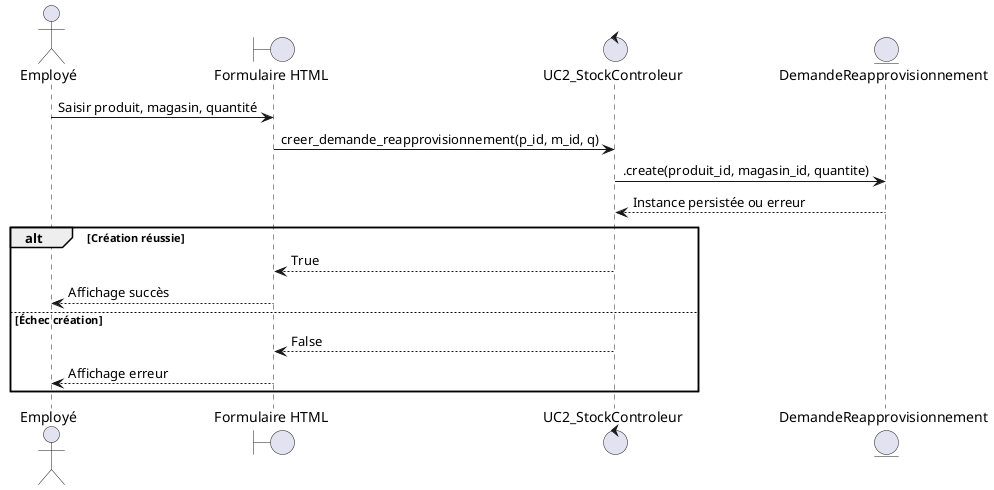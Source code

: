 @startuml DSS-creer-demande-approvisionnement
actor Employé
boundary "Formulaire HTML" as Form
control "UC2_StockControleur" as UC2
entity "DemandeReapprovisionnement" as DR

Employé -> Form : Saisir produit, magasin, quantité
Form -> UC2 : creer_demande_reapprovisionnement(p_id, m_id, q)
UC2 -> DR : .create(produit_id, magasin_id, quantite)
DR --> UC2 : Instance persistée ou erreur

alt Création réussie
  UC2 --> Form : True
  Form --> Employé : Affichage succès
else Échec création
  UC2 --> Form : False
  Form --> Employé : Affichage erreur
end
@enduml
